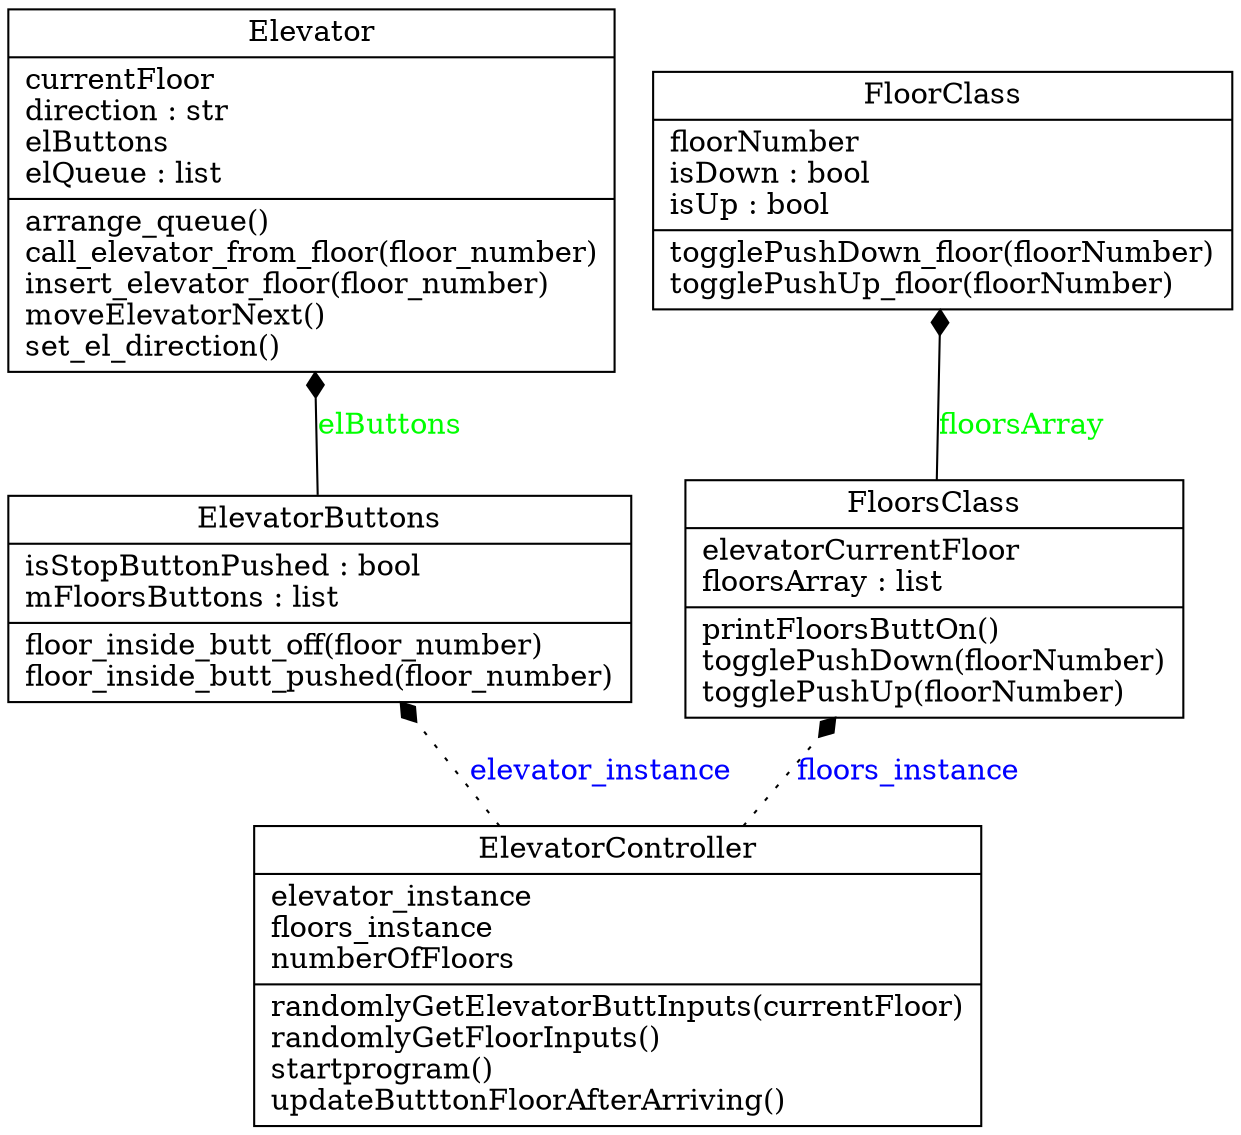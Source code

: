 digraph "classes_myUML" {
charset="utf-8"
rankdir=BT
"0" [label="{Elevator|currentFloor\ldirection : str\lelButtons\lelQueue : list\l|arrange_queue()\lcall_elevator_from_floor(floor_number)\linsert_elevator_floor(floor_number)\lmoveElevatorNext()\lset_el_direction()\l}", shape="record"];
"1" [label="{ElevatorButtons|isStopButtonPushed : bool\lmFloorsButtons : list\l|floor_inside_butt_off(floor_number)\lfloor_inside_butt_pushed(floor_number)\l}", shape="record"];
"2" [label="{ElevatorController|elevator_instance\lfloors_instance\lnumberOfFloors\l|randomlyGetElevatorButtInputs(currentFloor)\lrandomlyGetFloorInputs()\lstartprogram()\lupdateButttonFloorAfterArriving()\l}", shape="record"];
"3" [label="{FloorClass|floorNumber\lisDown : bool\lisUp : bool\l|togglePushDown_floor(floorNumber)\ltogglePushUp_floor(floorNumber)\l}", shape="record"];
"4" [label="{FloorsClass|elevatorCurrentFloor\lfloorsArray : list\l|printFloorsButtOn()\ltogglePushDown(floorNumber)\ltogglePushUp(floorNumber)\l}", shape="record"];
"1" -> "0" [arrowhead="diamond", arrowtail="none", fontcolor="green", label="elButtons", style="solid"];
"4" -> "3" [arrowhead="diamond", arrowtail="none", fontcolor="green", label="floorsArray", style="solid"];

"2" -> "1" [arrowhead="diamond", arrowtail="none", fontcolor="blue", label="elevator_instance", style="dotted"];
"2" -> "4" [arrowhead="diamond", arrowtail="none", fontcolor="blue", label="floors_instance", style="dotted"];
}
